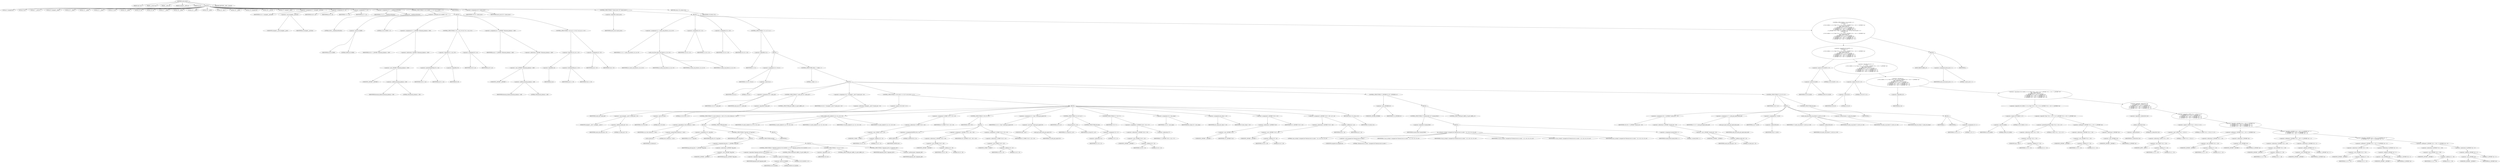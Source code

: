 digraph cache_insert {  
"1000121" [label = "(METHOD,cache_insert)" ]
"1000122" [label = "(PARAM,char *src)" ]
"1000123" [label = "(PARAM,__int128 *a2)" ]
"1000124" [label = "(PARAM,__int64 a3)" ]
"1000125" [label = "(PARAM,unsigned __int64 a4)" ]
"1000126" [label = "(PARAM,int a5)" ]
"1000127" [label = "(BLOCK,,)" ]
"1000128" [label = "(LOCAL,v5: unsigned int)" ]
"1000129" [label = "(LOCAL,v6: int)" ]
"1000130" [label = "(LOCAL,v7: __int128 *)" ]
"1000131" [label = "(LOCAL,v9: unsigned __int64)" ]
"1000132" [label = "(LOCAL,v10: __int64)" ]
"1000133" [label = "(LOCAL,v11: __int64)" ]
"1000134" [label = "(LOCAL,v12: __int64)" ]
"1000135" [label = "(LOCAL,v13: int)" ]
"1000136" [label = "(LOCAL,v14: __int64)" ]
"1000137" [label = "(LOCAL,v15: int)" ]
"1000138" [label = "(LOCAL,v16: int)" ]
"1000139" [label = "(LOCAL,v17: __int64)" ]
"1000140" [label = "(LOCAL,v18: __int64)" ]
"1000141" [label = "(LOCAL,v19: __int64)" ]
"1000142" [label = "(LOCAL,v20: __int64)" ]
"1000143" [label = "(LOCAL,v21: char *)" ]
"1000144" [label = "(LOCAL,v22: __int64)" ]
"1000145" [label = "(LOCAL,v25: unsigned int)" ]
"1000146" [label = "(LOCAL,v26: __int128)" ]
"1000147" [label = "(LOCAL,v27: unsigned __int64)" ]
"1000148" [label = "(<operator>.assignment,v5 = (unsigned __int16)a5)" ]
"1000149" [label = "(IDENTIFIER,v5,v5 = (unsigned __int16)a5)" ]
"1000150" [label = "(<operator>.cast,(unsigned __int16)a5)" ]
"1000151" [label = "(UNKNOWN,unsigned __int16,unsigned __int16)" ]
"1000152" [label = "(IDENTIFIER,a5,(unsigned __int16)a5)" ]
"1000153" [label = "(<operator>.assignment,v6 = a5)" ]
"1000154" [label = "(IDENTIFIER,v6,v6 = a5)" ]
"1000155" [label = "(IDENTIFIER,a5,v6 = a5)" ]
"1000156" [label = "(<operator>.assignment,v7 = a2)" ]
"1000157" [label = "(IDENTIFIER,v7,v7 = a2)" ]
"1000158" [label = "(IDENTIFIER,a2,v7 = a2)" ]
"1000159" [label = "(<operator>.assignment,v27 = __readfsqword(0x28u))" ]
"1000160" [label = "(IDENTIFIER,v27,v27 = __readfsqword(0x28u))" ]
"1000161" [label = "(__readfsqword,__readfsqword(0x28u))" ]
"1000162" [label = "(LITERAL,0x28u,__readfsqword(0x28u))" ]
"1000163" [label = "(CONTROL_STRUCTURE,if ( (a5 & 0x980) != 0 ),if ( (a5 & 0x980) != 0 ))" ]
"1000164" [label = "(<operator>.notEquals,(a5 & 0x980) != 0)" ]
"1000165" [label = "(<operator>.and,a5 & 0x980)" ]
"1000166" [label = "(IDENTIFIER,a5,a5 & 0x980)" ]
"1000167" [label = "(LITERAL,0x980,a5 & 0x980)" ]
"1000168" [label = "(LITERAL,0,(a5 & 0x980) != 0)" ]
"1000169" [label = "(BLOCK,,)" ]
"1000170" [label = "(<operator>.assignment,v9 = *(_QWORD *)(dnsmasq_daemon + 456))" ]
"1000171" [label = "(IDENTIFIER,v9,v9 = *(_QWORD *)(dnsmasq_daemon + 456))" ]
"1000172" [label = "(<operator>.indirection,*(_QWORD *)(dnsmasq_daemon + 456))" ]
"1000173" [label = "(<operator>.cast,(_QWORD *)(dnsmasq_daemon + 456))" ]
"1000174" [label = "(UNKNOWN,_QWORD *,_QWORD *)" ]
"1000175" [label = "(<operator>.addition,dnsmasq_daemon + 456)" ]
"1000176" [label = "(IDENTIFIER,dnsmasq_daemon,dnsmasq_daemon + 456)" ]
"1000177" [label = "(LITERAL,456,dnsmasq_daemon + 456)" ]
"1000178" [label = "(CONTROL_STRUCTURE,if ( v9 >= a4 || !v9 ),if ( v9 >= a4 || !v9 ))" ]
"1000179" [label = "(<operator>.logicalOr,v9 >= a4 || !v9)" ]
"1000180" [label = "(<operator>.greaterEqualsThan,v9 >= a4)" ]
"1000181" [label = "(IDENTIFIER,v9,v9 >= a4)" ]
"1000182" [label = "(IDENTIFIER,a4,v9 >= a4)" ]
"1000183" [label = "(<operator>.logicalNot,!v9)" ]
"1000184" [label = "(IDENTIFIER,v9,!v9)" ]
"1000185" [label = "(<operator>.assignment,v9 = a4)" ]
"1000186" [label = "(IDENTIFIER,v9,v9 = a4)" ]
"1000187" [label = "(IDENTIFIER,a4,v9 = a4)" ]
"1000188" [label = "(<operator>.assignment,a4 = *(_QWORD *)(dnsmasq_daemon + 448))" ]
"1000189" [label = "(IDENTIFIER,a4,a4 = *(_QWORD *)(dnsmasq_daemon + 448))" ]
"1000190" [label = "(<operator>.indirection,*(_QWORD *)(dnsmasq_daemon + 448))" ]
"1000191" [label = "(<operator>.cast,(_QWORD *)(dnsmasq_daemon + 448))" ]
"1000192" [label = "(UNKNOWN,_QWORD *,_QWORD *)" ]
"1000193" [label = "(<operator>.addition,dnsmasq_daemon + 448)" ]
"1000194" [label = "(IDENTIFIER,dnsmasq_daemon,dnsmasq_daemon + 448)" ]
"1000195" [label = "(LITERAL,448,dnsmasq_daemon + 448)" ]
"1000196" [label = "(CONTROL_STRUCTURE,if ( !a4 || a4 <= v9 ),if ( !a4 || a4 <= v9 ))" ]
"1000197" [label = "(<operator>.logicalOr,!a4 || a4 <= v9)" ]
"1000198" [label = "(<operator>.logicalNot,!a4)" ]
"1000199" [label = "(IDENTIFIER,a4,!a4)" ]
"1000200" [label = "(<operator>.lessEqualsThan,a4 <= v9)" ]
"1000201" [label = "(IDENTIFIER,a4,a4 <= v9)" ]
"1000202" [label = "(IDENTIFIER,v9,a4 <= v9)" ]
"1000203" [label = "(<operator>.assignment,a4 = v9)" ]
"1000204" [label = "(IDENTIFIER,a4,a4 = v9)" ]
"1000205" [label = "(IDENTIFIER,v9,a4 = v9)" ]
"1000206" [label = "(IDENTIFIER,L,)" ]
"1000207" [label = "(<operator>.assignment,v25 = insert_error)" ]
"1000208" [label = "(IDENTIFIER,v25,v25 = insert_error)" ]
"1000209" [label = "(IDENTIFIER,insert_error,v25 = insert_error)" ]
"1000210" [label = "(CONTROL_STRUCTURE,if ( !insert_error ),if ( !insert_error ))" ]
"1000211" [label = "(<operator>.logicalNot,!insert_error)" ]
"1000212" [label = "(IDENTIFIER,insert_error,!insert_error)" ]
"1000213" [label = "(BLOCK,,)" ]
"1000214" [label = "(<operator>.assignment,v11 = cache_scan_free(src, a2, a3, v5))" ]
"1000215" [label = "(IDENTIFIER,v11,v11 = cache_scan_free(src, a2, a3, v5))" ]
"1000216" [label = "(cache_scan_free,cache_scan_free(src, a2, a3, v5))" ]
"1000217" [label = "(IDENTIFIER,src,cache_scan_free(src, a2, a3, v5))" ]
"1000218" [label = "(IDENTIFIER,a2,cache_scan_free(src, a2, a3, v5))" ]
"1000219" [label = "(IDENTIFIER,a3,cache_scan_free(src, a2, a3, v5))" ]
"1000220" [label = "(IDENTIFIER,v5,cache_scan_free(src, a2, a3, v5))" ]
"1000221" [label = "(<operator>.assignment,v10 = v11)" ]
"1000222" [label = "(IDENTIFIER,v10,v10 = v11)" ]
"1000223" [label = "(IDENTIFIER,v11,v10 = v11)" ]
"1000224" [label = "(<operator>.assignment,v14 = v25)" ]
"1000225" [label = "(IDENTIFIER,v14,v14 = v25)" ]
"1000226" [label = "(IDENTIFIER,v25,v14 = v25)" ]
"1000227" [label = "(CONTROL_STRUCTURE,if ( !v11 ),if ( !v11 ))" ]
"1000228" [label = "(<operator>.logicalNot,!v11)" ]
"1000229" [label = "(IDENTIFIER,v11,!v11)" ]
"1000230" [label = "(BLOCK,,)" ]
"1000231" [label = "(<operator>.assignment,v15 = v6 & 4)" ]
"1000232" [label = "(IDENTIFIER,v15,v15 = v6 & 4)" ]
"1000233" [label = "(<operator>.and,v6 & 4)" ]
"1000234" [label = "(IDENTIFIER,v6,v6 & 4)" ]
"1000235" [label = "(LITERAL,4,v6 & 4)" ]
"1000236" [label = "(CONTROL_STRUCTURE,while ( 1 ),while ( 1 ))" ]
"1000237" [label = "(LITERAL,1,while ( 1 ))" ]
"1000238" [label = "(BLOCK,,)" ]
"1000239" [label = "(<operator>.assignment,v10 = cache_tail)" ]
"1000240" [label = "(IDENTIFIER,v10,v10 = cache_tail)" ]
"1000241" [label = "(IDENTIFIER,cache_tail,v10 = cache_tail)" ]
"1000242" [label = "(CONTROL_STRUCTURE,if ( !cache_tail ),if ( !cache_tail ))" ]
"1000243" [label = "(<operator>.logicalNot,!cache_tail)" ]
"1000244" [label = "(IDENTIFIER,cache_tail,!cache_tail)" ]
"1000245" [label = "(CONTROL_STRUCTURE,goto LABEL_23;,goto LABEL_23;)" ]
"1000246" [label = "(<operator>.assignment,v16 = *(unsigned __int16 *)(cache_tail + 52))" ]
"1000247" [label = "(IDENTIFIER,v16,v16 = *(unsigned __int16 *)(cache_tail + 52))" ]
"1000248" [label = "(<operator>.indirection,*(unsigned __int16 *)(cache_tail + 52))" ]
"1000249" [label = "(<operator>.cast,(unsigned __int16 *)(cache_tail + 52))" ]
"1000250" [label = "(UNKNOWN,unsigned __int16 *,unsigned __int16 *)" ]
"1000251" [label = "(<operator>.addition,cache_tail + 52)" ]
"1000252" [label = "(IDENTIFIER,cache_tail,cache_tail + 52)" ]
"1000253" [label = "(LITERAL,52,cache_tail + 52)" ]
"1000254" [label = "(CONTROL_STRUCTURE,if ( (v16 & 0xC) == 0 ),if ( (v16 & 0xC) == 0 ))" ]
"1000255" [label = "(<operator>.equals,(v16 & 0xC) == 0)" ]
"1000256" [label = "(<operator>.and,v16 & 0xC)" ]
"1000257" [label = "(IDENTIFIER,v16,v16 & 0xC)" ]
"1000258" [label = "(LITERAL,0xC,v16 & 0xC)" ]
"1000259" [label = "(LITERAL,0,(v16 & 0xC) == 0)" ]
"1000260" [label = "(BLOCK,,)" ]
"1000261" [label = "(CONTROL_STRUCTURE,if ( src && strlen(src) > 0x31 ),if ( src && strlen(src) > 0x31 ))" ]
"1000262" [label = "(<operator>.logicalAnd,src && strlen(src) > 0x31)" ]
"1000263" [label = "(IDENTIFIER,src,src && strlen(src) > 0x31)" ]
"1000264" [label = "(<operator>.greaterThan,strlen(src) > 0x31)" ]
"1000265" [label = "(strlen,strlen(src))" ]
"1000266" [label = "(IDENTIFIER,src,strlen(src))" ]
"1000267" [label = "(LITERAL,0x31,strlen(src) > 0x31)" ]
"1000268" [label = "(BLOCK,,)" ]
"1000269" [label = "(<operator>.assignment,v19 = big_free)" ]
"1000270" [label = "(IDENTIFIER,v19,v19 = big_free)" ]
"1000271" [label = "(IDENTIFIER,big_free,v19 = big_free)" ]
"1000272" [label = "(CONTROL_STRUCTURE,if ( big_free ),if ( big_free ))" ]
"1000273" [label = "(IDENTIFIER,big_free,if ( big_free ))" ]
"1000274" [label = "(BLOCK,,)" ]
"1000275" [label = "(<operator>.assignment,big_free = *(_QWORD *)big_free)" ]
"1000276" [label = "(IDENTIFIER,big_free,big_free = *(_QWORD *)big_free)" ]
"1000277" [label = "(<operator>.indirection,*(_QWORD *)big_free)" ]
"1000278" [label = "(<operator>.cast,(_QWORD *)big_free)" ]
"1000279" [label = "(UNKNOWN,_QWORD *,_QWORD *)" ]
"1000280" [label = "(IDENTIFIER,big_free,(_QWORD *)big_free)" ]
"1000281" [label = "(CONTROL_STRUCTURE,else,else)" ]
"1000282" [label = "(BLOCK,,)" ]
"1000283" [label = "(CONTROL_STRUCTURE,if ( !bignames_left && (v6 & 0x5000) == 0 ),if ( !bignames_left && (v6 & 0x5000) == 0 ))" ]
"1000284" [label = "(<operator>.logicalAnd,!bignames_left && (v6 & 0x5000) == 0)" ]
"1000285" [label = "(<operator>.logicalNot,!bignames_left)" ]
"1000286" [label = "(IDENTIFIER,bignames_left,!bignames_left)" ]
"1000287" [label = "(<operator>.equals,(v6 & 0x5000) == 0)" ]
"1000288" [label = "(<operator>.and,v6 & 0x5000)" ]
"1000289" [label = "(IDENTIFIER,v6,v6 & 0x5000)" ]
"1000290" [label = "(LITERAL,0x5000,v6 & 0x5000)" ]
"1000291" [label = "(LITERAL,0,(v6 & 0x5000) == 0)" ]
"1000292" [label = "(CONTROL_STRUCTURE,goto LABEL_23;,goto LABEL_23;)" ]
"1000293" [label = "(CONTROL_STRUCTURE,if ( !v19 ),if ( !v19 ))" ]
"1000294" [label = "(<operator>.logicalNot,!v19)" ]
"1000295" [label = "(IDENTIFIER,v19,!v19)" ]
"1000296" [label = "(CONTROL_STRUCTURE,goto LABEL_23;,goto LABEL_23;)" ]
"1000297" [label = "(CONTROL_STRUCTURE,if ( bignames_left ),if ( bignames_left ))" ]
"1000298" [label = "(IDENTIFIER,bignames_left,if ( bignames_left ))" ]
"1000299" [label = "(<operator>.preDecrement,--bignames_left)" ]
"1000300" [label = "(IDENTIFIER,bignames_left,--bignames_left)" ]
"1000301" [label = "(CONTROL_STRUCTURE,else,else)" ]
"1000302" [label = "(BLOCK,,)" ]
"1000303" [label = "(IDENTIFIER,L,)" ]
"1000304" [label = "(cache_unlink,cache_unlink(v10, a2, v12, v19, v14))" ]
"1000305" [label = "(IDENTIFIER,v10,cache_unlink(v10, a2, v12, v19, v14))" ]
"1000306" [label = "(IDENTIFIER,a2,cache_unlink(v10, a2, v12, v19, v14))" ]
"1000307" [label = "(IDENTIFIER,v12,cache_unlink(v10, a2, v12, v19, v14))" ]
"1000308" [label = "(IDENTIFIER,v19,cache_unlink(v10, a2, v12, v19, v14))" ]
"1000309" [label = "(IDENTIFIER,v14,cache_unlink(v10, a2, v12, v19, v14))" ]
"1000310" [label = "(<operator>.assignment,*(_WORD *)(v10 + 52) = v6)" ]
"1000311" [label = "(<operator>.indirection,*(_WORD *)(v10 + 52))" ]
"1000312" [label = "(<operator>.cast,(_WORD *)(v10 + 52))" ]
"1000313" [label = "(UNKNOWN,_WORD *,_WORD *)" ]
"1000314" [label = "(<operator>.addition,v10 + 52)" ]
"1000315" [label = "(IDENTIFIER,v10,v10 + 52)" ]
"1000316" [label = "(LITERAL,52,v10 + 52)" ]
"1000317" [label = "(IDENTIFIER,v6,*(_WORD *)(v10 + 52) = v6)" ]
"1000318" [label = "(CONTROL_STRUCTURE,if ( v20 ),if ( v20 ))" ]
"1000319" [label = "(IDENTIFIER,v20,if ( v20 ))" ]
"1000320" [label = "(BLOCK,,)" ]
"1000321" [label = "(<operators>.assignmentOr,BYTE1(v6) |= 2u)" ]
"1000322" [label = "(BYTE1,BYTE1(v6))" ]
"1000323" [label = "(IDENTIFIER,v6,BYTE1(v6))" ]
"1000324" [label = "(LITERAL,2u,BYTE1(v6) |= 2u)" ]
"1000325" [label = "(<operator>.assignment,*(_QWORD *)(v10 + 56) = v20)" ]
"1000326" [label = "(<operator>.indirection,*(_QWORD *)(v10 + 56))" ]
"1000327" [label = "(<operator>.cast,(_QWORD *)(v10 + 56))" ]
"1000328" [label = "(UNKNOWN,_QWORD *,_QWORD *)" ]
"1000329" [label = "(<operator>.addition,v10 + 56)" ]
"1000330" [label = "(IDENTIFIER,v10,v10 + 56)" ]
"1000331" [label = "(LITERAL,56,v10 + 56)" ]
"1000332" [label = "(IDENTIFIER,v20,*(_QWORD *)(v10 + 56) = v20)" ]
"1000333" [label = "(<operator>.assignment,*(_WORD *)(v10 + 52) = v6)" ]
"1000334" [label = "(<operator>.indirection,*(_WORD *)(v10 + 52))" ]
"1000335" [label = "(<operator>.cast,(_WORD *)(v10 + 52))" ]
"1000336" [label = "(UNKNOWN,_WORD *,_WORD *)" ]
"1000337" [label = "(<operator>.addition,v10 + 52)" ]
"1000338" [label = "(IDENTIFIER,v10,v10 + 52)" ]
"1000339" [label = "(LITERAL,52,v10 + 52)" ]
"1000340" [label = "(IDENTIFIER,v6,*(_WORD *)(v10 + 52) = v6)" ]
"1000341" [label = "(<operator>.assignment,v21 = (char *)cache_get_name(v10))" ]
"1000342" [label = "(IDENTIFIER,v21,v21 = (char *)cache_get_name(v10))" ]
"1000343" [label = "(<operator>.cast,(char *)cache_get_name(v10))" ]
"1000344" [label = "(UNKNOWN,char *,char *)" ]
"1000345" [label = "(cache_get_name,cache_get_name(v10))" ]
"1000346" [label = "(IDENTIFIER,v10,cache_get_name(v10))" ]
"1000347" [label = "(CONTROL_STRUCTURE,if ( src ),if ( src ))" ]
"1000348" [label = "(IDENTIFIER,src,if ( src ))" ]
"1000349" [label = "(strcpy,strcpy(v21, src))" ]
"1000350" [label = "(IDENTIFIER,v21,strcpy(v21, src))" ]
"1000351" [label = "(IDENTIFIER,src,strcpy(v21, src))" ]
"1000352" [label = "(CONTROL_STRUCTURE,else,else)" ]
"1000353" [label = "(<operator>.assignment,*v21 = 0)" ]
"1000354" [label = "(<operator>.indirection,*v21)" ]
"1000355" [label = "(IDENTIFIER,v21,*v21 = 0)" ]
"1000356" [label = "(LITERAL,0,*v21 = 0)" ]
"1000357" [label = "(CONTROL_STRUCTURE,if ( v7 ),if ( v7 ))" ]
"1000358" [label = "(IDENTIFIER,v7,if ( v7 ))" ]
"1000359" [label = "(<operator>.assignment,*(_OWORD *)(v10 + 24) = *v7)" ]
"1000360" [label = "(<operator>.indirection,*(_OWORD *)(v10 + 24))" ]
"1000361" [label = "(<operator>.cast,(_OWORD *)(v10 + 24))" ]
"1000362" [label = "(UNKNOWN,_OWORD *,_OWORD *)" ]
"1000363" [label = "(<operator>.addition,v10 + 24)" ]
"1000364" [label = "(IDENTIFIER,v10,v10 + 24)" ]
"1000365" [label = "(LITERAL,24,v10 + 24)" ]
"1000366" [label = "(<operator>.indirection,*v7)" ]
"1000367" [label = "(IDENTIFIER,v7,*(_OWORD *)(v10 + 24) = *v7)" ]
"1000368" [label = "(<operator>.assignment,v22 = new_chain)" ]
"1000369" [label = "(IDENTIFIER,v22,v22 = new_chain)" ]
"1000370" [label = "(IDENTIFIER,new_chain,v22 = new_chain)" ]
"1000371" [label = "(<operator>.assignment,new_chain = v10)" ]
"1000372" [label = "(IDENTIFIER,new_chain,new_chain = v10)" ]
"1000373" [label = "(IDENTIFIER,v10,new_chain = v10)" ]
"1000374" [label = "(<operator>.assignment,*(_QWORD *)v10 = v22)" ]
"1000375" [label = "(<operator>.indirection,*(_QWORD *)v10)" ]
"1000376" [label = "(<operator>.cast,(_QWORD *)v10)" ]
"1000377" [label = "(UNKNOWN,_QWORD *,_QWORD *)" ]
"1000378" [label = "(IDENTIFIER,v10,(_QWORD *)v10)" ]
"1000379" [label = "(IDENTIFIER,v22,*(_QWORD *)v10 = v22)" ]
"1000380" [label = "(<operator>.assignment,*(_QWORD *)(v10 + 40) = a3 + a4)" ]
"1000381" [label = "(<operator>.indirection,*(_QWORD *)(v10 + 40))" ]
"1000382" [label = "(<operator>.cast,(_QWORD *)(v10 + 40))" ]
"1000383" [label = "(UNKNOWN,_QWORD *,_QWORD *)" ]
"1000384" [label = "(<operator>.addition,v10 + 40)" ]
"1000385" [label = "(IDENTIFIER,v10,v10 + 40)" ]
"1000386" [label = "(LITERAL,40,v10 + 40)" ]
"1000387" [label = "(<operator>.addition,a3 + a4)" ]
"1000388" [label = "(IDENTIFIER,a3,a3 + a4)" ]
"1000389" [label = "(IDENTIFIER,a4,a3 + a4)" ]
"1000390" [label = "(RETURN,return v10;,return v10;)" ]
"1000391" [label = "(IDENTIFIER,v10,return v10;)" ]
"1000392" [label = "(CONTROL_STRUCTURE,if ( (_DWORD)v14 ),if ( (_DWORD)v14 ))" ]
"1000393" [label = "(<operator>.cast,(_DWORD)v14)" ]
"1000394" [label = "(UNKNOWN,_DWORD,_DWORD)" ]
"1000395" [label = "(IDENTIFIER,v14,(_DWORD)v14)" ]
"1000396" [label = "(BLOCK,,)" ]
"1000397" [label = "(CONTROL_STRUCTURE,if ( !warned_8546 ),if ( !warned_8546 ))" ]
"1000398" [label = "(<operator>.logicalNot,!warned_8546)" ]
"1000399" [label = "(IDENTIFIER,warned_8546,!warned_8546)" ]
"1000400" [label = "(BLOCK,,)" ]
"1000401" [label = "(my_syslog,my_syslog(3, (unsigned int)\"Internal error in cache.\", v12, v16, v14, v13, a3))" ]
"1000402" [label = "(LITERAL,3,my_syslog(3, (unsigned int)\"Internal error in cache.\", v12, v16, v14, v13, a3))" ]
"1000403" [label = "(<operator>.cast,(unsigned int)\"Internal error in cache.\")" ]
"1000404" [label = "(UNKNOWN,unsigned int,unsigned int)" ]
"1000405" [label = "(LITERAL,\"Internal error in cache.\",(unsigned int)\"Internal error in cache.\")" ]
"1000406" [label = "(IDENTIFIER,v12,my_syslog(3, (unsigned int)\"Internal error in cache.\", v12, v16, v14, v13, a3))" ]
"1000407" [label = "(IDENTIFIER,v16,my_syslog(3, (unsigned int)\"Internal error in cache.\", v12, v16, v14, v13, a3))" ]
"1000408" [label = "(IDENTIFIER,v14,my_syslog(3, (unsigned int)\"Internal error in cache.\", v12, v16, v14, v13, a3))" ]
"1000409" [label = "(IDENTIFIER,v13,my_syslog(3, (unsigned int)\"Internal error in cache.\", v12, v16, v14, v13, a3))" ]
"1000410" [label = "(IDENTIFIER,a3,my_syslog(3, (unsigned int)\"Internal error in cache.\", v12, v16, v14, v13, a3))" ]
"1000411" [label = "(<operator>.assignment,warned_8546 = 1)" ]
"1000412" [label = "(IDENTIFIER,warned_8546,warned_8546 = 1)" ]
"1000413" [label = "(LITERAL,1,warned_8546 = 1)" ]
"1000414" [label = "(CONTROL_STRUCTURE,goto LABEL_23;,goto LABEL_23;)" ]
"1000415" [label = "(CONTROL_STRUCTURE,if ( v15 ),if ( v15 ))" ]
"1000416" [label = "(IDENTIFIER,v15,if ( v15 ))" ]
"1000417" [label = "(BLOCK,,)" ]
"1000418" [label = "(<operator>.assignment,v26 = *(_OWORD *)(cache_tail + 24))" ]
"1000419" [label = "(IDENTIFIER,v26,v26 = *(_OWORD *)(cache_tail + 24))" ]
"1000420" [label = "(<operator>.indirection,*(_OWORD *)(cache_tail + 24))" ]
"1000421" [label = "(<operator>.cast,(_OWORD *)(cache_tail + 24))" ]
"1000422" [label = "(UNKNOWN,_OWORD *,_OWORD *)" ]
"1000423" [label = "(<operator>.addition,cache_tail + 24)" ]
"1000424" [label = "(IDENTIFIER,cache_tail,cache_tail + 24)" ]
"1000425" [label = "(LITERAL,24,cache_tail + 24)" ]
"1000426" [label = "(<operator>.assignment,v17 = cache_get_name(cache_tail))" ]
"1000427" [label = "(IDENTIFIER,v17,v17 = cache_get_name(cache_tail))" ]
"1000428" [label = "(cache_get_name,cache_get_name(cache_tail))" ]
"1000429" [label = "(IDENTIFIER,cache_tail,cache_get_name(cache_tail))" ]
"1000430" [label = "(<operator>.assignment,a2 = &v26)" ]
"1000431" [label = "(IDENTIFIER,a2,a2 = &v26)" ]
"1000432" [label = "(<operator>.addressOf,&v26)" ]
"1000433" [label = "(IDENTIFIER,v26,a2 = &v26)" ]
"1000434" [label = "(cache_scan_free,cache_scan_free(v17, &v26, a3, v18))" ]
"1000435" [label = "(IDENTIFIER,v17,cache_scan_free(v17, &v26, a3, v18))" ]
"1000436" [label = "(<operator>.addressOf,&v26)" ]
"1000437" [label = "(IDENTIFIER,v26,cache_scan_free(v17, &v26, a3, v18))" ]
"1000438" [label = "(IDENTIFIER,a3,cache_scan_free(v17, &v26, a3, v18))" ]
"1000439" [label = "(IDENTIFIER,v18,cache_scan_free(v17, &v26, a3, v18))" ]
"1000440" [label = "(<operator>.preIncrement,++cache_live_freed)" ]
"1000441" [label = "(IDENTIFIER,cache_live_freed,++cache_live_freed)" ]
"1000442" [label = "(IDENTIFIER,L,)" ]
"1000443" [label = "(CONTROL_STRUCTURE,else,else)" ]
"1000444" [label = "(BLOCK,,)" ]
"1000445" [label = "(IDENTIFIER,L,)" ]
"1000446" [label = "(IDENTIFIER,L,)" ]
"1000447" [label = "(<operator>.assignment,v15 = 1)" ]
"1000448" [label = "(IDENTIFIER,v15,v15 = 1)" ]
"1000449" [label = "(LITERAL,1,v15 = 1)" ]
"1000450" [label = "(CONTROL_STRUCTURE,if ( (v6 & 0x180) == 0\n      || (v6 & 8) == 0\n      || !a2\n      || ((v6 & 0x80u) == 0 || *(char *)(v11 + 52) >= 0 || *(_DWORD *)(v11 + 24) != *(_DWORD *)a2)\n      && (!_bittest(&v6, 8u)\n       || (*(_BYTE *)(v11 + 53) & 1) == 0\n       || *(_DWORD *)(v11 + 24) != *(_DWORD *)a2\n       || *(_DWORD *)(v11 + 28) != *((_DWORD *)a2 + 1)\n       || *(_DWORD *)(v11 + 32) != *((_DWORD *)a2 + 2)\n       || *(_DWORD *)(v11 + 36) != *((_DWORD *)a2 + 3)) ),if ( (v6 & 0x180) == 0\n      || (v6 & 8) == 0\n      || !a2\n      || ((v6 & 0x80u) == 0 || *(char *)(v11 + 52) >= 0 || *(_DWORD *)(v11 + 24) != *(_DWORD *)a2)\n      && (!_bittest(&v6, 8u)\n       || (*(_BYTE *)(v11 + 53) & 1) == 0\n       || *(_DWORD *)(v11 + 24) != *(_DWORD *)a2\n       || *(_DWORD *)(v11 + 28) != *((_DWORD *)a2 + 1)\n       || *(_DWORD *)(v11 + 32) != *((_DWORD *)a2 + 2)\n       || *(_DWORD *)(v11 + 36) != *((_DWORD *)a2 + 3)) ))" ]
"1000451" [label = "(<operator>.logicalOr,(v6 & 0x180) == 0\n      || (v6 & 8) == 0\n      || !a2\n      || ((v6 & 0x80u) == 0 || *(char *)(v11 + 52) >= 0 || *(_DWORD *)(v11 + 24) != *(_DWORD *)a2)\n      && (!_bittest(&v6, 8u)\n       || (*(_BYTE *)(v11 + 53) & 1) == 0\n       || *(_DWORD *)(v11 + 24) != *(_DWORD *)a2\n       || *(_DWORD *)(v11 + 28) != *((_DWORD *)a2 + 1)\n       || *(_DWORD *)(v11 + 32) != *((_DWORD *)a2 + 2)\n       || *(_DWORD *)(v11 + 36) != *((_DWORD *)a2 + 3)))" ]
"1000452" [label = "(<operator>.equals,(v6 & 0x180) == 0)" ]
"1000453" [label = "(<operator>.and,v6 & 0x180)" ]
"1000454" [label = "(IDENTIFIER,v6,v6 & 0x180)" ]
"1000455" [label = "(LITERAL,0x180,v6 & 0x180)" ]
"1000456" [label = "(LITERAL,0,(v6 & 0x180) == 0)" ]
"1000457" [label = "(<operator>.logicalOr,(v6 & 8) == 0\n      || !a2\n      || ((v6 & 0x80u) == 0 || *(char *)(v11 + 52) >= 0 || *(_DWORD *)(v11 + 24) != *(_DWORD *)a2)\n      && (!_bittest(&v6, 8u)\n       || (*(_BYTE *)(v11 + 53) & 1) == 0\n       || *(_DWORD *)(v11 + 24) != *(_DWORD *)a2\n       || *(_DWORD *)(v11 + 28) != *((_DWORD *)a2 + 1)\n       || *(_DWORD *)(v11 + 32) != *((_DWORD *)a2 + 2)\n       || *(_DWORD *)(v11 + 36) != *((_DWORD *)a2 + 3)))" ]
"1000458" [label = "(<operator>.equals,(v6 & 8) == 0)" ]
"1000459" [label = "(<operator>.and,v6 & 8)" ]
"1000460" [label = "(IDENTIFIER,v6,v6 & 8)" ]
"1000461" [label = "(LITERAL,8,v6 & 8)" ]
"1000462" [label = "(LITERAL,0,(v6 & 8) == 0)" ]
"1000463" [label = "(<operator>.logicalOr,!a2\n      || ((v6 & 0x80u) == 0 || *(char *)(v11 + 52) >= 0 || *(_DWORD *)(v11 + 24) != *(_DWORD *)a2)\n      && (!_bittest(&v6, 8u)\n       || (*(_BYTE *)(v11 + 53) & 1) == 0\n       || *(_DWORD *)(v11 + 24) != *(_DWORD *)a2\n       || *(_DWORD *)(v11 + 28) != *((_DWORD *)a2 + 1)\n       || *(_DWORD *)(v11 + 32) != *((_DWORD *)a2 + 2)\n       || *(_DWORD *)(v11 + 36) != *((_DWORD *)a2 + 3)))" ]
"1000464" [label = "(<operator>.logicalNot,!a2)" ]
"1000465" [label = "(IDENTIFIER,a2,!a2)" ]
"1000466" [label = "(<operator>.logicalAnd,((v6 & 0x80u) == 0 || *(char *)(v11 + 52) >= 0 || *(_DWORD *)(v11 + 24) != *(_DWORD *)a2)\n      && (!_bittest(&v6, 8u)\n       || (*(_BYTE *)(v11 + 53) & 1) == 0\n       || *(_DWORD *)(v11 + 24) != *(_DWORD *)a2\n       || *(_DWORD *)(v11 + 28) != *((_DWORD *)a2 + 1)\n       || *(_DWORD *)(v11 + 32) != *((_DWORD *)a2 + 2)\n       || *(_DWORD *)(v11 + 36) != *((_DWORD *)a2 + 3)))" ]
"1000467" [label = "(<operator>.logicalOr,(v6 & 0x80u) == 0 || *(char *)(v11 + 52) >= 0 || *(_DWORD *)(v11 + 24) != *(_DWORD *)a2)" ]
"1000468" [label = "(<operator>.equals,(v6 & 0x80u) == 0)" ]
"1000469" [label = "(<operator>.and,v6 & 0x80u)" ]
"1000470" [label = "(IDENTIFIER,v6,v6 & 0x80u)" ]
"1000471" [label = "(LITERAL,0x80u,v6 & 0x80u)" ]
"1000472" [label = "(LITERAL,0,(v6 & 0x80u) == 0)" ]
"1000473" [label = "(<operator>.logicalOr,*(char *)(v11 + 52) >= 0 || *(_DWORD *)(v11 + 24) != *(_DWORD *)a2)" ]
"1000474" [label = "(<operator>.greaterEqualsThan,*(char *)(v11 + 52) >= 0)" ]
"1000475" [label = "(<operator>.indirection,*(char *)(v11 + 52))" ]
"1000476" [label = "(<operator>.cast,(char *)(v11 + 52))" ]
"1000477" [label = "(UNKNOWN,char *,char *)" ]
"1000478" [label = "(<operator>.addition,v11 + 52)" ]
"1000479" [label = "(IDENTIFIER,v11,v11 + 52)" ]
"1000480" [label = "(LITERAL,52,v11 + 52)" ]
"1000481" [label = "(LITERAL,0,*(char *)(v11 + 52) >= 0)" ]
"1000482" [label = "(<operator>.notEquals,*(_DWORD *)(v11 + 24) != *(_DWORD *)a2)" ]
"1000483" [label = "(<operator>.indirection,*(_DWORD *)(v11 + 24))" ]
"1000484" [label = "(<operator>.cast,(_DWORD *)(v11 + 24))" ]
"1000485" [label = "(UNKNOWN,_DWORD *,_DWORD *)" ]
"1000486" [label = "(<operator>.addition,v11 + 24)" ]
"1000487" [label = "(IDENTIFIER,v11,v11 + 24)" ]
"1000488" [label = "(LITERAL,24,v11 + 24)" ]
"1000489" [label = "(<operator>.indirection,*(_DWORD *)a2)" ]
"1000490" [label = "(<operator>.cast,(_DWORD *)a2)" ]
"1000491" [label = "(UNKNOWN,_DWORD *,_DWORD *)" ]
"1000492" [label = "(IDENTIFIER,a2,(_DWORD *)a2)" ]
"1000493" [label = "(<operator>.logicalOr,!_bittest(&v6, 8u)\n       || (*(_BYTE *)(v11 + 53) & 1) == 0\n       || *(_DWORD *)(v11 + 24) != *(_DWORD *)a2\n       || *(_DWORD *)(v11 + 28) != *((_DWORD *)a2 + 1)\n       || *(_DWORD *)(v11 + 32) != *((_DWORD *)a2 + 2)\n       || *(_DWORD *)(v11 + 36) != *((_DWORD *)a2 + 3))" ]
"1000494" [label = "(<operator>.logicalNot,!_bittest(&v6, 8u))" ]
"1000495" [label = "(_bittest,_bittest(&v6, 8u))" ]
"1000496" [label = "(<operator>.addressOf,&v6)" ]
"1000497" [label = "(IDENTIFIER,v6,_bittest(&v6, 8u))" ]
"1000498" [label = "(LITERAL,8u,_bittest(&v6, 8u))" ]
"1000499" [label = "(<operator>.logicalOr,(*(_BYTE *)(v11 + 53) & 1) == 0\n       || *(_DWORD *)(v11 + 24) != *(_DWORD *)a2\n       || *(_DWORD *)(v11 + 28) != *((_DWORD *)a2 + 1)\n       || *(_DWORD *)(v11 + 32) != *((_DWORD *)a2 + 2)\n       || *(_DWORD *)(v11 + 36) != *((_DWORD *)a2 + 3))" ]
"1000500" [label = "(<operator>.equals,(*(_BYTE *)(v11 + 53) & 1) == 0)" ]
"1000501" [label = "(<operator>.and,*(_BYTE *)(v11 + 53) & 1)" ]
"1000502" [label = "(<operator>.indirection,*(_BYTE *)(v11 + 53))" ]
"1000503" [label = "(<operator>.cast,(_BYTE *)(v11 + 53))" ]
"1000504" [label = "(UNKNOWN,_BYTE *,_BYTE *)" ]
"1000505" [label = "(<operator>.addition,v11 + 53)" ]
"1000506" [label = "(IDENTIFIER,v11,v11 + 53)" ]
"1000507" [label = "(LITERAL,53,v11 + 53)" ]
"1000508" [label = "(LITERAL,1,*(_BYTE *)(v11 + 53) & 1)" ]
"1000509" [label = "(LITERAL,0,(*(_BYTE *)(v11 + 53) & 1) == 0)" ]
"1000510" [label = "(<operator>.logicalOr,*(_DWORD *)(v11 + 24) != *(_DWORD *)a2\n       || *(_DWORD *)(v11 + 28) != *((_DWORD *)a2 + 1)\n       || *(_DWORD *)(v11 + 32) != *((_DWORD *)a2 + 2)\n       || *(_DWORD *)(v11 + 36) != *((_DWORD *)a2 + 3))" ]
"1000511" [label = "(<operator>.notEquals,*(_DWORD *)(v11 + 24) != *(_DWORD *)a2)" ]
"1000512" [label = "(<operator>.indirection,*(_DWORD *)(v11 + 24))" ]
"1000513" [label = "(<operator>.cast,(_DWORD *)(v11 + 24))" ]
"1000514" [label = "(UNKNOWN,_DWORD *,_DWORD *)" ]
"1000515" [label = "(<operator>.addition,v11 + 24)" ]
"1000516" [label = "(IDENTIFIER,v11,v11 + 24)" ]
"1000517" [label = "(LITERAL,24,v11 + 24)" ]
"1000518" [label = "(<operator>.indirection,*(_DWORD *)a2)" ]
"1000519" [label = "(<operator>.cast,(_DWORD *)a2)" ]
"1000520" [label = "(UNKNOWN,_DWORD *,_DWORD *)" ]
"1000521" [label = "(IDENTIFIER,a2,(_DWORD *)a2)" ]
"1000522" [label = "(<operator>.logicalOr,*(_DWORD *)(v11 + 28) != *((_DWORD *)a2 + 1)\n       || *(_DWORD *)(v11 + 32) != *((_DWORD *)a2 + 2)\n       || *(_DWORD *)(v11 + 36) != *((_DWORD *)a2 + 3))" ]
"1000523" [label = "(<operator>.notEquals,*(_DWORD *)(v11 + 28) != *((_DWORD *)a2 + 1))" ]
"1000524" [label = "(<operator>.indirection,*(_DWORD *)(v11 + 28))" ]
"1000525" [label = "(<operator>.cast,(_DWORD *)(v11 + 28))" ]
"1000526" [label = "(UNKNOWN,_DWORD *,_DWORD *)" ]
"1000527" [label = "(<operator>.addition,v11 + 28)" ]
"1000528" [label = "(IDENTIFIER,v11,v11 + 28)" ]
"1000529" [label = "(LITERAL,28,v11 + 28)" ]
"1000530" [label = "(<operator>.indirection,*((_DWORD *)a2 + 1))" ]
"1000531" [label = "(<operator>.addition,(_DWORD *)a2 + 1)" ]
"1000532" [label = "(<operator>.cast,(_DWORD *)a2)" ]
"1000533" [label = "(UNKNOWN,_DWORD *,_DWORD *)" ]
"1000534" [label = "(IDENTIFIER,a2,(_DWORD *)a2)" ]
"1000535" [label = "(LITERAL,1,(_DWORD *)a2 + 1)" ]
"1000536" [label = "(<operator>.logicalOr,*(_DWORD *)(v11 + 32) != *((_DWORD *)a2 + 2)\n       || *(_DWORD *)(v11 + 36) != *((_DWORD *)a2 + 3))" ]
"1000537" [label = "(<operator>.notEquals,*(_DWORD *)(v11 + 32) != *((_DWORD *)a2 + 2))" ]
"1000538" [label = "(<operator>.indirection,*(_DWORD *)(v11 + 32))" ]
"1000539" [label = "(<operator>.cast,(_DWORD *)(v11 + 32))" ]
"1000540" [label = "(UNKNOWN,_DWORD *,_DWORD *)" ]
"1000541" [label = "(<operator>.addition,v11 + 32)" ]
"1000542" [label = "(IDENTIFIER,v11,v11 + 32)" ]
"1000543" [label = "(LITERAL,32,v11 + 32)" ]
"1000544" [label = "(<operator>.indirection,*((_DWORD *)a2 + 2))" ]
"1000545" [label = "(<operator>.addition,(_DWORD *)a2 + 2)" ]
"1000546" [label = "(<operator>.cast,(_DWORD *)a2)" ]
"1000547" [label = "(UNKNOWN,_DWORD *,_DWORD *)" ]
"1000548" [label = "(IDENTIFIER,a2,(_DWORD *)a2)" ]
"1000549" [label = "(LITERAL,2,(_DWORD *)a2 + 2)" ]
"1000550" [label = "(<operator>.notEquals,*(_DWORD *)(v11 + 36) != *((_DWORD *)a2 + 3))" ]
"1000551" [label = "(<operator>.indirection,*(_DWORD *)(v11 + 36))" ]
"1000552" [label = "(<operator>.cast,(_DWORD *)(v11 + 36))" ]
"1000553" [label = "(UNKNOWN,_DWORD *,_DWORD *)" ]
"1000554" [label = "(<operator>.addition,v11 + 36)" ]
"1000555" [label = "(IDENTIFIER,v11,v11 + 36)" ]
"1000556" [label = "(LITERAL,36,v11 + 36)" ]
"1000557" [label = "(<operator>.indirection,*((_DWORD *)a2 + 3))" ]
"1000558" [label = "(<operator>.addition,(_DWORD *)a2 + 3)" ]
"1000559" [label = "(<operator>.cast,(_DWORD *)a2)" ]
"1000560" [label = "(UNKNOWN,_DWORD *,_DWORD *)" ]
"1000561" [label = "(IDENTIFIER,a2,(_DWORD *)a2)" ]
"1000562" [label = "(LITERAL,3,(_DWORD *)a2 + 3)" ]
"1000563" [label = "(BLOCK,,)" ]
"1000564" [label = "(JUMP_TARGET,LABEL_23)" ]
"1000565" [label = "(<operator>.assignment,insert_error = 1)" ]
"1000566" [label = "(IDENTIFIER,insert_error,insert_error = 1)" ]
"1000567" [label = "(LITERAL,1,insert_error = 1)" ]
"1000568" [label = "(IDENTIFIER,L,)" ]
"1000569" [label = "(RETURN,return v10;,return v10;)" ]
"1000570" [label = "(IDENTIFIER,v10,return v10;)" ]
"1000571" [label = "(METHOD_RETURN,__int64 __fastcall)" ]
  "1000121" -> "1000122" 
  "1000121" -> "1000123" 
  "1000121" -> "1000124" 
  "1000121" -> "1000125" 
  "1000121" -> "1000126" 
  "1000121" -> "1000127" 
  "1000121" -> "1000571" 
  "1000127" -> "1000128" 
  "1000127" -> "1000129" 
  "1000127" -> "1000130" 
  "1000127" -> "1000131" 
  "1000127" -> "1000132" 
  "1000127" -> "1000133" 
  "1000127" -> "1000134" 
  "1000127" -> "1000135" 
  "1000127" -> "1000136" 
  "1000127" -> "1000137" 
  "1000127" -> "1000138" 
  "1000127" -> "1000139" 
  "1000127" -> "1000140" 
  "1000127" -> "1000141" 
  "1000127" -> "1000142" 
  "1000127" -> "1000143" 
  "1000127" -> "1000144" 
  "1000127" -> "1000145" 
  "1000127" -> "1000146" 
  "1000127" -> "1000147" 
  "1000127" -> "1000148" 
  "1000127" -> "1000153" 
  "1000127" -> "1000156" 
  "1000127" -> "1000159" 
  "1000127" -> "1000163" 
  "1000127" -> "1000206" 
  "1000127" -> "1000207" 
  "1000127" -> "1000210" 
  "1000127" -> "1000569" 
  "1000148" -> "1000149" 
  "1000148" -> "1000150" 
  "1000150" -> "1000151" 
  "1000150" -> "1000152" 
  "1000153" -> "1000154" 
  "1000153" -> "1000155" 
  "1000156" -> "1000157" 
  "1000156" -> "1000158" 
  "1000159" -> "1000160" 
  "1000159" -> "1000161" 
  "1000161" -> "1000162" 
  "1000163" -> "1000164" 
  "1000163" -> "1000169" 
  "1000164" -> "1000165" 
  "1000164" -> "1000168" 
  "1000165" -> "1000166" 
  "1000165" -> "1000167" 
  "1000169" -> "1000170" 
  "1000169" -> "1000178" 
  "1000169" -> "1000188" 
  "1000169" -> "1000196" 
  "1000170" -> "1000171" 
  "1000170" -> "1000172" 
  "1000172" -> "1000173" 
  "1000173" -> "1000174" 
  "1000173" -> "1000175" 
  "1000175" -> "1000176" 
  "1000175" -> "1000177" 
  "1000178" -> "1000179" 
  "1000178" -> "1000185" 
  "1000179" -> "1000180" 
  "1000179" -> "1000183" 
  "1000180" -> "1000181" 
  "1000180" -> "1000182" 
  "1000183" -> "1000184" 
  "1000185" -> "1000186" 
  "1000185" -> "1000187" 
  "1000188" -> "1000189" 
  "1000188" -> "1000190" 
  "1000190" -> "1000191" 
  "1000191" -> "1000192" 
  "1000191" -> "1000193" 
  "1000193" -> "1000194" 
  "1000193" -> "1000195" 
  "1000196" -> "1000197" 
  "1000196" -> "1000203" 
  "1000197" -> "1000198" 
  "1000197" -> "1000200" 
  "1000198" -> "1000199" 
  "1000200" -> "1000201" 
  "1000200" -> "1000202" 
  "1000203" -> "1000204" 
  "1000203" -> "1000205" 
  "1000207" -> "1000208" 
  "1000207" -> "1000209" 
  "1000210" -> "1000211" 
  "1000210" -> "1000213" 
  "1000211" -> "1000212" 
  "1000213" -> "1000214" 
  "1000213" -> "1000221" 
  "1000213" -> "1000224" 
  "1000213" -> "1000227" 
  "1000213" -> "1000450" 
  "1000214" -> "1000215" 
  "1000214" -> "1000216" 
  "1000216" -> "1000217" 
  "1000216" -> "1000218" 
  "1000216" -> "1000219" 
  "1000216" -> "1000220" 
  "1000221" -> "1000222" 
  "1000221" -> "1000223" 
  "1000224" -> "1000225" 
  "1000224" -> "1000226" 
  "1000227" -> "1000228" 
  "1000227" -> "1000230" 
  "1000228" -> "1000229" 
  "1000230" -> "1000231" 
  "1000230" -> "1000236" 
  "1000231" -> "1000232" 
  "1000231" -> "1000233" 
  "1000233" -> "1000234" 
  "1000233" -> "1000235" 
  "1000236" -> "1000237" 
  "1000236" -> "1000238" 
  "1000238" -> "1000239" 
  "1000238" -> "1000242" 
  "1000238" -> "1000246" 
  "1000238" -> "1000254" 
  "1000238" -> "1000392" 
  "1000238" -> "1000415" 
  "1000239" -> "1000240" 
  "1000239" -> "1000241" 
  "1000242" -> "1000243" 
  "1000242" -> "1000245" 
  "1000243" -> "1000244" 
  "1000246" -> "1000247" 
  "1000246" -> "1000248" 
  "1000248" -> "1000249" 
  "1000249" -> "1000250" 
  "1000249" -> "1000251" 
  "1000251" -> "1000252" 
  "1000251" -> "1000253" 
  "1000254" -> "1000255" 
  "1000254" -> "1000260" 
  "1000255" -> "1000256" 
  "1000255" -> "1000259" 
  "1000256" -> "1000257" 
  "1000256" -> "1000258" 
  "1000260" -> "1000261" 
  "1000260" -> "1000304" 
  "1000260" -> "1000310" 
  "1000260" -> "1000318" 
  "1000260" -> "1000341" 
  "1000260" -> "1000347" 
  "1000260" -> "1000357" 
  "1000260" -> "1000368" 
  "1000260" -> "1000371" 
  "1000260" -> "1000374" 
  "1000260" -> "1000380" 
  "1000260" -> "1000390" 
  "1000261" -> "1000262" 
  "1000261" -> "1000268" 
  "1000261" -> "1000301" 
  "1000262" -> "1000263" 
  "1000262" -> "1000264" 
  "1000264" -> "1000265" 
  "1000264" -> "1000267" 
  "1000265" -> "1000266" 
  "1000268" -> "1000269" 
  "1000268" -> "1000272" 
  "1000269" -> "1000270" 
  "1000269" -> "1000271" 
  "1000272" -> "1000273" 
  "1000272" -> "1000274" 
  "1000272" -> "1000281" 
  "1000274" -> "1000275" 
  "1000275" -> "1000276" 
  "1000275" -> "1000277" 
  "1000277" -> "1000278" 
  "1000278" -> "1000279" 
  "1000278" -> "1000280" 
  "1000281" -> "1000282" 
  "1000282" -> "1000283" 
  "1000282" -> "1000293" 
  "1000282" -> "1000297" 
  "1000283" -> "1000284" 
  "1000283" -> "1000292" 
  "1000284" -> "1000285" 
  "1000284" -> "1000287" 
  "1000285" -> "1000286" 
  "1000287" -> "1000288" 
  "1000287" -> "1000291" 
  "1000288" -> "1000289" 
  "1000288" -> "1000290" 
  "1000293" -> "1000294" 
  "1000293" -> "1000296" 
  "1000294" -> "1000295" 
  "1000297" -> "1000298" 
  "1000297" -> "1000299" 
  "1000299" -> "1000300" 
  "1000301" -> "1000302" 
  "1000302" -> "1000303" 
  "1000304" -> "1000305" 
  "1000304" -> "1000306" 
  "1000304" -> "1000307" 
  "1000304" -> "1000308" 
  "1000304" -> "1000309" 
  "1000310" -> "1000311" 
  "1000310" -> "1000317" 
  "1000311" -> "1000312" 
  "1000312" -> "1000313" 
  "1000312" -> "1000314" 
  "1000314" -> "1000315" 
  "1000314" -> "1000316" 
  "1000318" -> "1000319" 
  "1000318" -> "1000320" 
  "1000320" -> "1000321" 
  "1000320" -> "1000325" 
  "1000320" -> "1000333" 
  "1000321" -> "1000322" 
  "1000321" -> "1000324" 
  "1000322" -> "1000323" 
  "1000325" -> "1000326" 
  "1000325" -> "1000332" 
  "1000326" -> "1000327" 
  "1000327" -> "1000328" 
  "1000327" -> "1000329" 
  "1000329" -> "1000330" 
  "1000329" -> "1000331" 
  "1000333" -> "1000334" 
  "1000333" -> "1000340" 
  "1000334" -> "1000335" 
  "1000335" -> "1000336" 
  "1000335" -> "1000337" 
  "1000337" -> "1000338" 
  "1000337" -> "1000339" 
  "1000341" -> "1000342" 
  "1000341" -> "1000343" 
  "1000343" -> "1000344" 
  "1000343" -> "1000345" 
  "1000345" -> "1000346" 
  "1000347" -> "1000348" 
  "1000347" -> "1000349" 
  "1000347" -> "1000352" 
  "1000349" -> "1000350" 
  "1000349" -> "1000351" 
  "1000352" -> "1000353" 
  "1000353" -> "1000354" 
  "1000353" -> "1000356" 
  "1000354" -> "1000355" 
  "1000357" -> "1000358" 
  "1000357" -> "1000359" 
  "1000359" -> "1000360" 
  "1000359" -> "1000366" 
  "1000360" -> "1000361" 
  "1000361" -> "1000362" 
  "1000361" -> "1000363" 
  "1000363" -> "1000364" 
  "1000363" -> "1000365" 
  "1000366" -> "1000367" 
  "1000368" -> "1000369" 
  "1000368" -> "1000370" 
  "1000371" -> "1000372" 
  "1000371" -> "1000373" 
  "1000374" -> "1000375" 
  "1000374" -> "1000379" 
  "1000375" -> "1000376" 
  "1000376" -> "1000377" 
  "1000376" -> "1000378" 
  "1000380" -> "1000381" 
  "1000380" -> "1000387" 
  "1000381" -> "1000382" 
  "1000382" -> "1000383" 
  "1000382" -> "1000384" 
  "1000384" -> "1000385" 
  "1000384" -> "1000386" 
  "1000387" -> "1000388" 
  "1000387" -> "1000389" 
  "1000390" -> "1000391" 
  "1000392" -> "1000393" 
  "1000392" -> "1000396" 
  "1000393" -> "1000394" 
  "1000393" -> "1000395" 
  "1000396" -> "1000397" 
  "1000396" -> "1000414" 
  "1000397" -> "1000398" 
  "1000397" -> "1000400" 
  "1000398" -> "1000399" 
  "1000400" -> "1000401" 
  "1000400" -> "1000411" 
  "1000401" -> "1000402" 
  "1000401" -> "1000403" 
  "1000401" -> "1000406" 
  "1000401" -> "1000407" 
  "1000401" -> "1000408" 
  "1000401" -> "1000409" 
  "1000401" -> "1000410" 
  "1000403" -> "1000404" 
  "1000403" -> "1000405" 
  "1000411" -> "1000412" 
  "1000411" -> "1000413" 
  "1000415" -> "1000416" 
  "1000415" -> "1000417" 
  "1000415" -> "1000443" 
  "1000417" -> "1000418" 
  "1000417" -> "1000426" 
  "1000417" -> "1000430" 
  "1000417" -> "1000434" 
  "1000417" -> "1000440" 
  "1000417" -> "1000442" 
  "1000418" -> "1000419" 
  "1000418" -> "1000420" 
  "1000420" -> "1000421" 
  "1000421" -> "1000422" 
  "1000421" -> "1000423" 
  "1000423" -> "1000424" 
  "1000423" -> "1000425" 
  "1000426" -> "1000427" 
  "1000426" -> "1000428" 
  "1000428" -> "1000429" 
  "1000430" -> "1000431" 
  "1000430" -> "1000432" 
  "1000432" -> "1000433" 
  "1000434" -> "1000435" 
  "1000434" -> "1000436" 
  "1000434" -> "1000438" 
  "1000434" -> "1000439" 
  "1000436" -> "1000437" 
  "1000440" -> "1000441" 
  "1000443" -> "1000444" 
  "1000444" -> "1000445" 
  "1000444" -> "1000446" 
  "1000444" -> "1000447" 
  "1000447" -> "1000448" 
  "1000447" -> "1000449" 
  "1000450" -> "1000451" 
  "1000450" -> "1000563" 
  "1000451" -> "1000452" 
  "1000451" -> "1000457" 
  "1000452" -> "1000453" 
  "1000452" -> "1000456" 
  "1000453" -> "1000454" 
  "1000453" -> "1000455" 
  "1000457" -> "1000458" 
  "1000457" -> "1000463" 
  "1000458" -> "1000459" 
  "1000458" -> "1000462" 
  "1000459" -> "1000460" 
  "1000459" -> "1000461" 
  "1000463" -> "1000464" 
  "1000463" -> "1000466" 
  "1000464" -> "1000465" 
  "1000466" -> "1000467" 
  "1000466" -> "1000493" 
  "1000467" -> "1000468" 
  "1000467" -> "1000473" 
  "1000468" -> "1000469" 
  "1000468" -> "1000472" 
  "1000469" -> "1000470" 
  "1000469" -> "1000471" 
  "1000473" -> "1000474" 
  "1000473" -> "1000482" 
  "1000474" -> "1000475" 
  "1000474" -> "1000481" 
  "1000475" -> "1000476" 
  "1000476" -> "1000477" 
  "1000476" -> "1000478" 
  "1000478" -> "1000479" 
  "1000478" -> "1000480" 
  "1000482" -> "1000483" 
  "1000482" -> "1000489" 
  "1000483" -> "1000484" 
  "1000484" -> "1000485" 
  "1000484" -> "1000486" 
  "1000486" -> "1000487" 
  "1000486" -> "1000488" 
  "1000489" -> "1000490" 
  "1000490" -> "1000491" 
  "1000490" -> "1000492" 
  "1000493" -> "1000494" 
  "1000493" -> "1000499" 
  "1000494" -> "1000495" 
  "1000495" -> "1000496" 
  "1000495" -> "1000498" 
  "1000496" -> "1000497" 
  "1000499" -> "1000500" 
  "1000499" -> "1000510" 
  "1000500" -> "1000501" 
  "1000500" -> "1000509" 
  "1000501" -> "1000502" 
  "1000501" -> "1000508" 
  "1000502" -> "1000503" 
  "1000503" -> "1000504" 
  "1000503" -> "1000505" 
  "1000505" -> "1000506" 
  "1000505" -> "1000507" 
  "1000510" -> "1000511" 
  "1000510" -> "1000522" 
  "1000511" -> "1000512" 
  "1000511" -> "1000518" 
  "1000512" -> "1000513" 
  "1000513" -> "1000514" 
  "1000513" -> "1000515" 
  "1000515" -> "1000516" 
  "1000515" -> "1000517" 
  "1000518" -> "1000519" 
  "1000519" -> "1000520" 
  "1000519" -> "1000521" 
  "1000522" -> "1000523" 
  "1000522" -> "1000536" 
  "1000523" -> "1000524" 
  "1000523" -> "1000530" 
  "1000524" -> "1000525" 
  "1000525" -> "1000526" 
  "1000525" -> "1000527" 
  "1000527" -> "1000528" 
  "1000527" -> "1000529" 
  "1000530" -> "1000531" 
  "1000531" -> "1000532" 
  "1000531" -> "1000535" 
  "1000532" -> "1000533" 
  "1000532" -> "1000534" 
  "1000536" -> "1000537" 
  "1000536" -> "1000550" 
  "1000537" -> "1000538" 
  "1000537" -> "1000544" 
  "1000538" -> "1000539" 
  "1000539" -> "1000540" 
  "1000539" -> "1000541" 
  "1000541" -> "1000542" 
  "1000541" -> "1000543" 
  "1000544" -> "1000545" 
  "1000545" -> "1000546" 
  "1000545" -> "1000549" 
  "1000546" -> "1000547" 
  "1000546" -> "1000548" 
  "1000550" -> "1000551" 
  "1000550" -> "1000557" 
  "1000551" -> "1000552" 
  "1000552" -> "1000553" 
  "1000552" -> "1000554" 
  "1000554" -> "1000555" 
  "1000554" -> "1000556" 
  "1000557" -> "1000558" 
  "1000558" -> "1000559" 
  "1000558" -> "1000562" 
  "1000559" -> "1000560" 
  "1000559" -> "1000561" 
  "1000563" -> "1000564" 
  "1000563" -> "1000565" 
  "1000563" -> "1000568" 
  "1000565" -> "1000566" 
  "1000565" -> "1000567" 
  "1000569" -> "1000570" 
}
